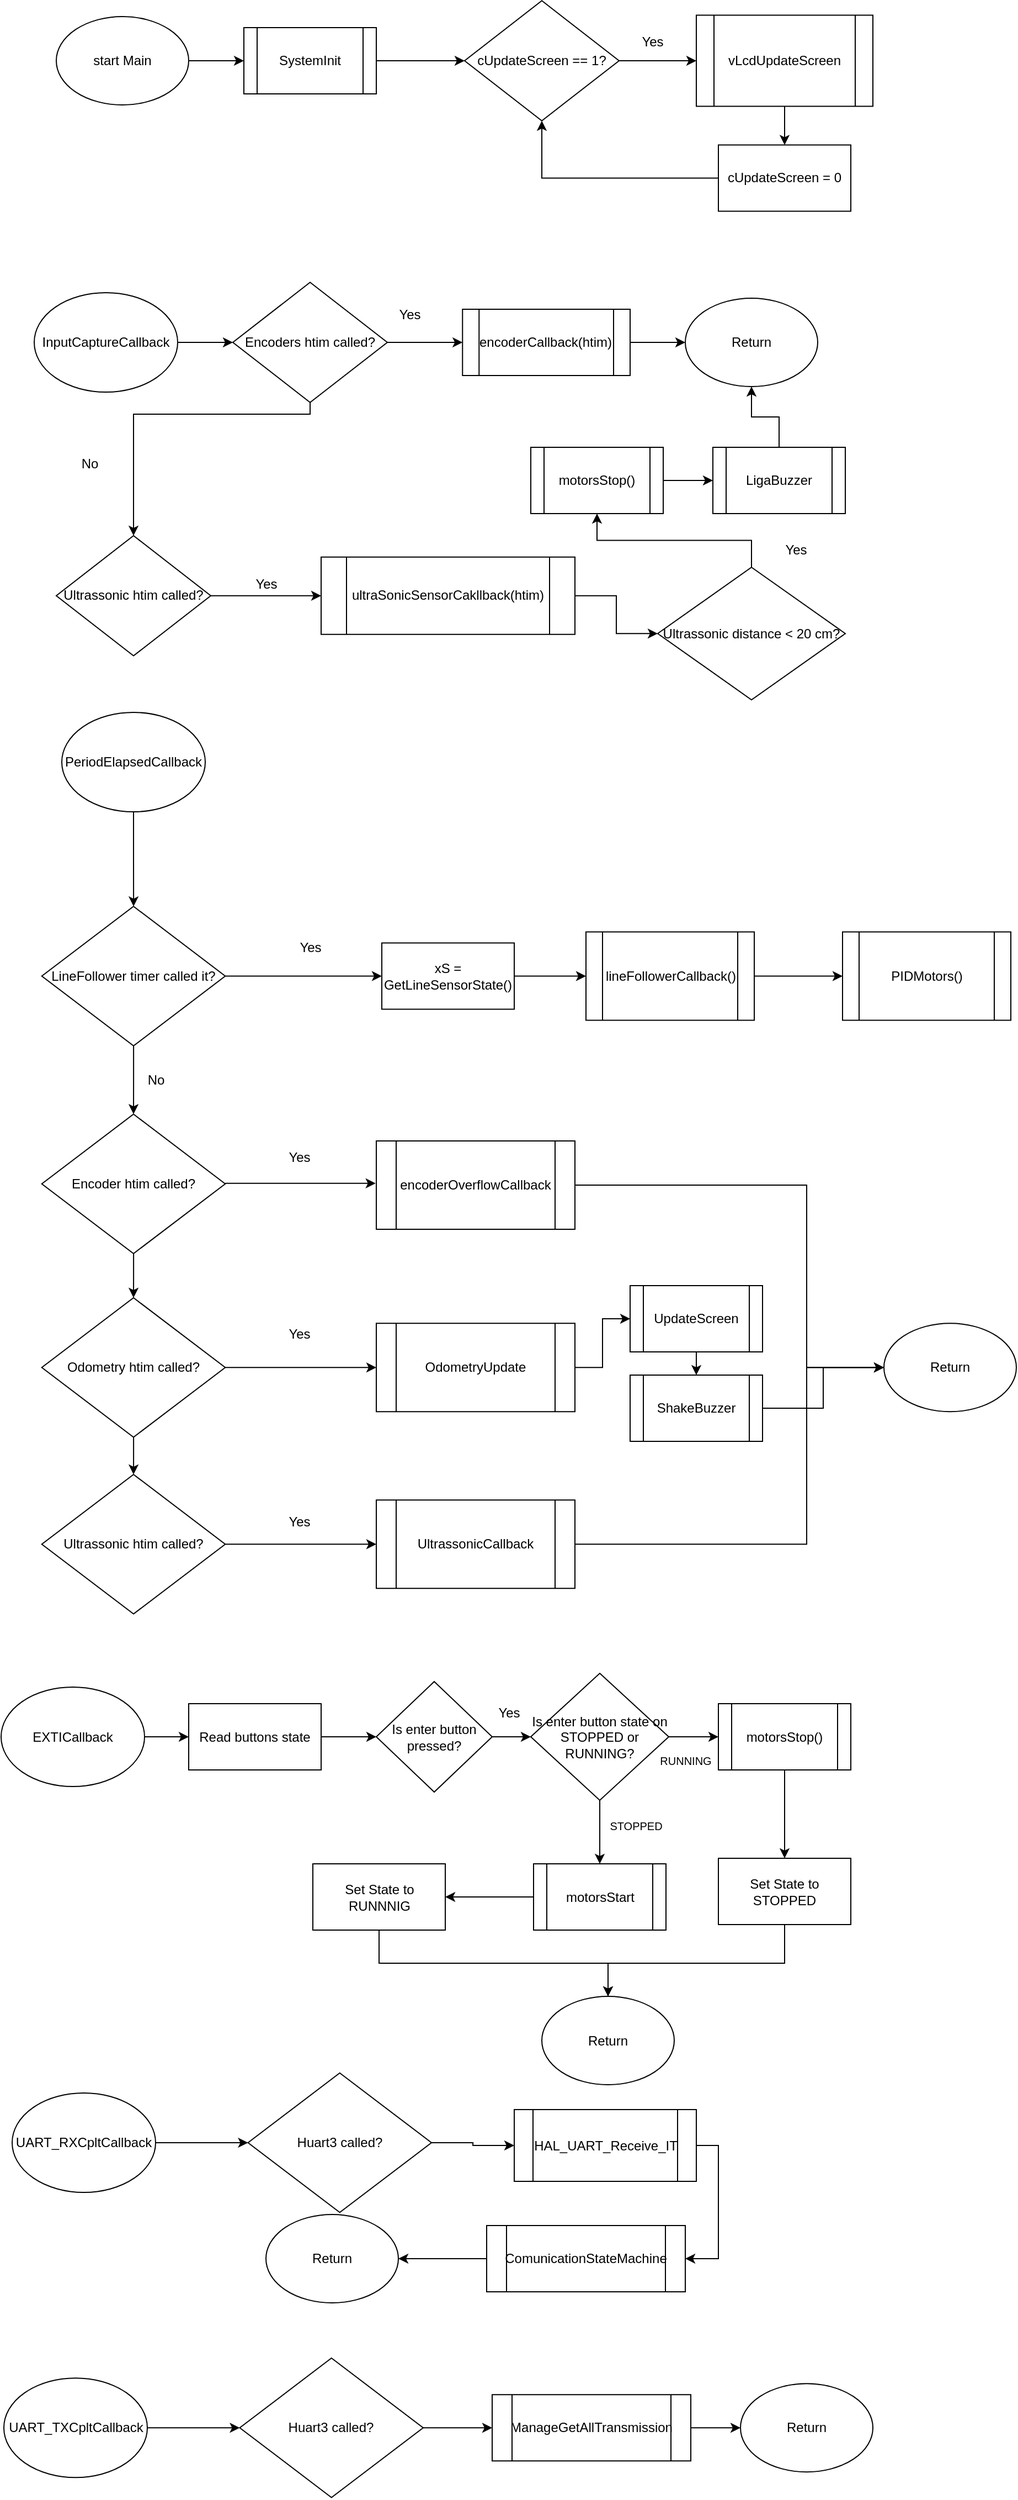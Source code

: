 <mxfile version="22.1.11" type="github">
  <diagram id="C5RBs43oDa-KdzZeNtuy" name="Page-1">
    <mxGraphModel dx="808" dy="483" grid="1" gridSize="10" guides="1" tooltips="1" connect="1" arrows="1" fold="1" page="1" pageScale="1" pageWidth="827" pageHeight="1169" math="0" shadow="0">
      <root>
        <mxCell id="WIyWlLk6GJQsqaUBKTNV-0" />
        <mxCell id="WIyWlLk6GJQsqaUBKTNV-1" parent="WIyWlLk6GJQsqaUBKTNV-0" />
        <mxCell id="HUBhOPynBegyu7G6M4FR-4" style="edgeStyle=orthogonalEdgeStyle;rounded=0;orthogonalLoop=1;jettySize=auto;html=1;entryX=0;entryY=0.5;entryDx=0;entryDy=0;" parent="WIyWlLk6GJQsqaUBKTNV-1" source="HUBhOPynBegyu7G6M4FR-0" target="HUBhOPynBegyu7G6M4FR-3" edge="1">
          <mxGeometry relative="1" as="geometry" />
        </mxCell>
        <mxCell id="HUBhOPynBegyu7G6M4FR-0" value="start Main" style="ellipse;whiteSpace=wrap;html=1;" parent="WIyWlLk6GJQsqaUBKTNV-1" vertex="1">
          <mxGeometry x="60" y="20" width="120" height="80" as="geometry" />
        </mxCell>
        <mxCell id="HUBhOPynBegyu7G6M4FR-8" value="" style="edgeStyle=orthogonalEdgeStyle;rounded=0;orthogonalLoop=1;jettySize=auto;html=1;" parent="WIyWlLk6GJQsqaUBKTNV-1" source="HUBhOPynBegyu7G6M4FR-3" edge="1">
          <mxGeometry relative="1" as="geometry">
            <mxPoint x="430" y="60" as="targetPoint" />
          </mxGeometry>
        </mxCell>
        <mxCell id="HUBhOPynBegyu7G6M4FR-3" value="SystemInit" style="shape=process;whiteSpace=wrap;html=1;backgroundOutline=1;" parent="WIyWlLk6GJQsqaUBKTNV-1" vertex="1">
          <mxGeometry x="230" y="30" width="120" height="60" as="geometry" />
        </mxCell>
        <mxCell id="HUBhOPynBegyu7G6M4FR-12" value="" style="edgeStyle=orthogonalEdgeStyle;rounded=0;orthogonalLoop=1;jettySize=auto;html=1;" parent="WIyWlLk6GJQsqaUBKTNV-1" source="HUBhOPynBegyu7G6M4FR-10" target="HUBhOPynBegyu7G6M4FR-11" edge="1">
          <mxGeometry relative="1" as="geometry" />
        </mxCell>
        <mxCell id="HUBhOPynBegyu7G6M4FR-10" value="PeriodElapsedCallback" style="ellipse;whiteSpace=wrap;html=1;" parent="WIyWlLk6GJQsqaUBKTNV-1" vertex="1">
          <mxGeometry x="65" y="650" width="130" height="90" as="geometry" />
        </mxCell>
        <mxCell id="HUBhOPynBegyu7G6M4FR-17" style="edgeStyle=orthogonalEdgeStyle;rounded=0;orthogonalLoop=1;jettySize=auto;html=1;entryX=0.5;entryY=0;entryDx=0;entryDy=0;" parent="WIyWlLk6GJQsqaUBKTNV-1" source="HUBhOPynBegyu7G6M4FR-11" edge="1">
          <mxGeometry relative="1" as="geometry">
            <mxPoint x="130" y="1013.75" as="targetPoint" />
          </mxGeometry>
        </mxCell>
        <mxCell id="zUJMTqntnYF-f3s04tDo-45" value="" style="edgeStyle=orthogonalEdgeStyle;rounded=0;orthogonalLoop=1;jettySize=auto;html=1;" parent="WIyWlLk6GJQsqaUBKTNV-1" source="HUBhOPynBegyu7G6M4FR-11" target="zUJMTqntnYF-f3s04tDo-44" edge="1">
          <mxGeometry relative="1" as="geometry" />
        </mxCell>
        <mxCell id="HUBhOPynBegyu7G6M4FR-11" value="LineFollower timer called it?" style="rhombus;whiteSpace=wrap;html=1;" parent="WIyWlLk6GJQsqaUBKTNV-1" vertex="1">
          <mxGeometry x="46.88" y="825.63" width="166.25" height="126.25" as="geometry" />
        </mxCell>
        <mxCell id="HUBhOPynBegyu7G6M4FR-50" style="edgeStyle=orthogonalEdgeStyle;rounded=0;orthogonalLoop=1;jettySize=auto;html=1;entryX=0;entryY=0.5;entryDx=0;entryDy=0;" parent="WIyWlLk6GJQsqaUBKTNV-1" edge="1">
          <mxGeometry relative="1" as="geometry">
            <mxPoint x="213.12" y="1076.38" as="sourcePoint" />
            <mxPoint x="349.37" y="1076.38" as="targetPoint" />
          </mxGeometry>
        </mxCell>
        <mxCell id="zUJMTqntnYF-f3s04tDo-9" style="edgeStyle=orthogonalEdgeStyle;rounded=0;orthogonalLoop=1;jettySize=auto;html=1;entryX=0;entryY=0.5;entryDx=0;entryDy=0;" parent="WIyWlLk6GJQsqaUBKTNV-1" source="HUBhOPynBegyu7G6M4FR-18" target="zUJMTqntnYF-f3s04tDo-8" edge="1">
          <mxGeometry relative="1" as="geometry" />
        </mxCell>
        <mxCell id="HUBhOPynBegyu7G6M4FR-18" value="InputCaptureCallback" style="ellipse;whiteSpace=wrap;html=1;" parent="WIyWlLk6GJQsqaUBKTNV-1" vertex="1">
          <mxGeometry x="40" y="270" width="130" height="90" as="geometry" />
        </mxCell>
        <mxCell id="HUBhOPynBegyu7G6M4FR-48" style="edgeStyle=orthogonalEdgeStyle;rounded=0;orthogonalLoop=1;jettySize=auto;html=1;entryX=0;entryY=0.5;entryDx=0;entryDy=0;" parent="WIyWlLk6GJQsqaUBKTNV-1" source="HUBhOPynBegyu7G6M4FR-19" target="HUBhOPynBegyu7G6M4FR-47" edge="1">
          <mxGeometry relative="1" as="geometry" />
        </mxCell>
        <mxCell id="HUBhOPynBegyu7G6M4FR-19" value="encoderCallback(htim)" style="shape=process;whiteSpace=wrap;html=1;backgroundOutline=1;" parent="WIyWlLk6GJQsqaUBKTNV-1" vertex="1">
          <mxGeometry x="428.13" y="285" width="151.87" height="60" as="geometry" />
        </mxCell>
        <mxCell id="HUBhOPynBegyu7G6M4FR-47" value="Return" style="ellipse;whiteSpace=wrap;html=1;" parent="WIyWlLk6GJQsqaUBKTNV-1" vertex="1">
          <mxGeometry x="630" y="275" width="120" height="80" as="geometry" />
        </mxCell>
        <mxCell id="HUBhOPynBegyu7G6M4FR-49" value="Return" style="ellipse;whiteSpace=wrap;html=1;" parent="WIyWlLk6GJQsqaUBKTNV-1" vertex="1">
          <mxGeometry x="810" y="1203.13" width="120" height="80" as="geometry" />
        </mxCell>
        <mxCell id="eWtzok7A-EiQ6pj-NICI-0" value="ultraSonicSensorCakllback(htim)" style="shape=process;whiteSpace=wrap;html=1;backgroundOutline=1;" parent="WIyWlLk6GJQsqaUBKTNV-1" vertex="1">
          <mxGeometry x="300" y="509.37" width="230" height="70" as="geometry" />
        </mxCell>
        <mxCell id="zUJMTqntnYF-f3s04tDo-2" style="edgeStyle=orthogonalEdgeStyle;rounded=0;orthogonalLoop=1;jettySize=auto;html=1;entryX=0;entryY=0.5;entryDx=0;entryDy=0;" parent="WIyWlLk6GJQsqaUBKTNV-1" source="zUJMTqntnYF-f3s04tDo-0" target="zUJMTqntnYF-f3s04tDo-3" edge="1">
          <mxGeometry relative="1" as="geometry">
            <mxPoint x="680" y="60" as="targetPoint" />
          </mxGeometry>
        </mxCell>
        <mxCell id="zUJMTqntnYF-f3s04tDo-0" value="cUpdateScreen == 1?" style="rhombus;whiteSpace=wrap;html=1;" parent="WIyWlLk6GJQsqaUBKTNV-1" vertex="1">
          <mxGeometry x="430" y="5.63" width="140" height="108.75" as="geometry" />
        </mxCell>
        <mxCell id="zUJMTqntnYF-f3s04tDo-5" value="" style="edgeStyle=orthogonalEdgeStyle;rounded=0;orthogonalLoop=1;jettySize=auto;html=1;" parent="WIyWlLk6GJQsqaUBKTNV-1" source="zUJMTqntnYF-f3s04tDo-3" target="zUJMTqntnYF-f3s04tDo-4" edge="1">
          <mxGeometry relative="1" as="geometry" />
        </mxCell>
        <mxCell id="zUJMTqntnYF-f3s04tDo-3" value="vLcdUpdateScreen" style="shape=process;whiteSpace=wrap;html=1;backgroundOutline=1;" parent="WIyWlLk6GJQsqaUBKTNV-1" vertex="1">
          <mxGeometry x="640" y="18.75" width="160" height="82.5" as="geometry" />
        </mxCell>
        <mxCell id="zUJMTqntnYF-f3s04tDo-6" style="edgeStyle=orthogonalEdgeStyle;rounded=0;orthogonalLoop=1;jettySize=auto;html=1;" parent="WIyWlLk6GJQsqaUBKTNV-1" source="zUJMTqntnYF-f3s04tDo-4" target="zUJMTqntnYF-f3s04tDo-0" edge="1">
          <mxGeometry relative="1" as="geometry" />
        </mxCell>
        <mxCell id="zUJMTqntnYF-f3s04tDo-4" value="cUpdateScreen = 0" style="whiteSpace=wrap;html=1;" parent="WIyWlLk6GJQsqaUBKTNV-1" vertex="1">
          <mxGeometry x="660" y="136.25" width="120" height="60" as="geometry" />
        </mxCell>
        <mxCell id="zUJMTqntnYF-f3s04tDo-7" value="Yes" style="text;html=1;align=center;verticalAlign=middle;resizable=0;points=[];autosize=1;strokeColor=none;fillColor=none;" parent="WIyWlLk6GJQsqaUBKTNV-1" vertex="1">
          <mxGeometry x="580" y="28" width="40" height="30" as="geometry" />
        </mxCell>
        <mxCell id="zUJMTqntnYF-f3s04tDo-10" style="edgeStyle=orthogonalEdgeStyle;rounded=0;orthogonalLoop=1;jettySize=auto;html=1;entryX=0;entryY=0.5;entryDx=0;entryDy=0;" parent="WIyWlLk6GJQsqaUBKTNV-1" source="zUJMTqntnYF-f3s04tDo-8" target="HUBhOPynBegyu7G6M4FR-19" edge="1">
          <mxGeometry relative="1" as="geometry" />
        </mxCell>
        <mxCell id="zUJMTqntnYF-f3s04tDo-13" value="" style="edgeStyle=orthogonalEdgeStyle;rounded=0;orthogonalLoop=1;jettySize=auto;html=1;" parent="WIyWlLk6GJQsqaUBKTNV-1" source="zUJMTqntnYF-f3s04tDo-8" target="zUJMTqntnYF-f3s04tDo-12" edge="1">
          <mxGeometry relative="1" as="geometry">
            <Array as="points">
              <mxPoint x="290" y="380" />
              <mxPoint x="130" y="380" />
            </Array>
          </mxGeometry>
        </mxCell>
        <mxCell id="zUJMTqntnYF-f3s04tDo-8" value="Encoders htim called?" style="rhombus;whiteSpace=wrap;html=1;" parent="WIyWlLk6GJQsqaUBKTNV-1" vertex="1">
          <mxGeometry x="220" y="260.62" width="140" height="108.75" as="geometry" />
        </mxCell>
        <mxCell id="zUJMTqntnYF-f3s04tDo-11" value="Yes" style="text;html=1;align=center;verticalAlign=middle;resizable=0;points=[];autosize=1;strokeColor=none;fillColor=none;" parent="WIyWlLk6GJQsqaUBKTNV-1" vertex="1">
          <mxGeometry x="360" y="275" width="40" height="30" as="geometry" />
        </mxCell>
        <mxCell id="zUJMTqntnYF-f3s04tDo-15" style="edgeStyle=orthogonalEdgeStyle;rounded=0;orthogonalLoop=1;jettySize=auto;html=1;entryX=0;entryY=0.5;entryDx=0;entryDy=0;" parent="WIyWlLk6GJQsqaUBKTNV-1" source="zUJMTqntnYF-f3s04tDo-12" target="eWtzok7A-EiQ6pj-NICI-0" edge="1">
          <mxGeometry relative="1" as="geometry" />
        </mxCell>
        <mxCell id="zUJMTqntnYF-f3s04tDo-12" value="Ultrassonic htim called?" style="rhombus;whiteSpace=wrap;html=1;" parent="WIyWlLk6GJQsqaUBKTNV-1" vertex="1">
          <mxGeometry x="60" y="490" width="140" height="108.75" as="geometry" />
        </mxCell>
        <mxCell id="zUJMTqntnYF-f3s04tDo-14" value="No" style="text;html=1;align=center;verticalAlign=middle;resizable=0;points=[];autosize=1;strokeColor=none;fillColor=none;" parent="WIyWlLk6GJQsqaUBKTNV-1" vertex="1">
          <mxGeometry x="70" y="410" width="40" height="30" as="geometry" />
        </mxCell>
        <mxCell id="zUJMTqntnYF-f3s04tDo-16" value="Yes" style="text;html=1;align=center;verticalAlign=middle;resizable=0;points=[];autosize=1;strokeColor=none;fillColor=none;" parent="WIyWlLk6GJQsqaUBKTNV-1" vertex="1">
          <mxGeometry x="230" y="518.63" width="40" height="30" as="geometry" />
        </mxCell>
        <mxCell id="zUJMTqntnYF-f3s04tDo-20" style="edgeStyle=orthogonalEdgeStyle;rounded=0;orthogonalLoop=1;jettySize=auto;html=1;entryX=0.5;entryY=1;entryDx=0;entryDy=0;" parent="WIyWlLk6GJQsqaUBKTNV-1" source="zUJMTqntnYF-f3s04tDo-17" target="zUJMTqntnYF-f3s04tDo-19" edge="1">
          <mxGeometry relative="1" as="geometry" />
        </mxCell>
        <mxCell id="zUJMTqntnYF-f3s04tDo-17" value="Ultrassonic distance &amp;lt; 20 cm?" style="rhombus;whiteSpace=wrap;html=1;" parent="WIyWlLk6GJQsqaUBKTNV-1" vertex="1">
          <mxGeometry x="605" y="518.63" width="170" height="120" as="geometry" />
        </mxCell>
        <mxCell id="zUJMTqntnYF-f3s04tDo-18" style="edgeStyle=orthogonalEdgeStyle;rounded=0;orthogonalLoop=1;jettySize=auto;html=1;entryX=0;entryY=0.5;entryDx=0;entryDy=0;" parent="WIyWlLk6GJQsqaUBKTNV-1" source="eWtzok7A-EiQ6pj-NICI-0" target="zUJMTqntnYF-f3s04tDo-17" edge="1">
          <mxGeometry relative="1" as="geometry" />
        </mxCell>
        <mxCell id="72-vKQtOgkpDEfuuxZNZ-8" style="edgeStyle=orthogonalEdgeStyle;rounded=0;orthogonalLoop=1;jettySize=auto;html=1;entryX=0;entryY=0.5;entryDx=0;entryDy=0;" edge="1" parent="WIyWlLk6GJQsqaUBKTNV-1" source="zUJMTqntnYF-f3s04tDo-19" target="72-vKQtOgkpDEfuuxZNZ-7">
          <mxGeometry relative="1" as="geometry" />
        </mxCell>
        <mxCell id="zUJMTqntnYF-f3s04tDo-19" value="motorsStop()" style="shape=process;whiteSpace=wrap;html=1;backgroundOutline=1;" parent="WIyWlLk6GJQsqaUBKTNV-1" vertex="1">
          <mxGeometry x="490" y="410" width="120" height="60" as="geometry" />
        </mxCell>
        <mxCell id="zUJMTqntnYF-f3s04tDo-22" value="Yes" style="text;html=1;align=center;verticalAlign=middle;resizable=0;points=[];autosize=1;strokeColor=none;fillColor=none;" parent="WIyWlLk6GJQsqaUBKTNV-1" vertex="1">
          <mxGeometry x="710" y="488" width="40" height="30" as="geometry" />
        </mxCell>
        <mxCell id="zUJMTqntnYF-f3s04tDo-23" value="" style="edgeStyle=orthogonalEdgeStyle;rounded=0;orthogonalLoop=1;jettySize=auto;html=1;" parent="WIyWlLk6GJQsqaUBKTNV-1" source="zUJMTqntnYF-f3s04tDo-24" target="zUJMTqntnYF-f3s04tDo-28" edge="1">
          <mxGeometry relative="1" as="geometry" />
        </mxCell>
        <mxCell id="zUJMTqntnYF-f3s04tDo-24" value="EXTICallback" style="ellipse;whiteSpace=wrap;html=1;" parent="WIyWlLk6GJQsqaUBKTNV-1" vertex="1">
          <mxGeometry x="10" y="1532.5" width="130" height="90" as="geometry" />
        </mxCell>
        <mxCell id="zUJMTqntnYF-f3s04tDo-25" value="" style="edgeStyle=orthogonalEdgeStyle;rounded=0;orthogonalLoop=1;jettySize=auto;html=1;" parent="WIyWlLk6GJQsqaUBKTNV-1" source="zUJMTqntnYF-f3s04tDo-26" target="zUJMTqntnYF-f3s04tDo-31" edge="1">
          <mxGeometry relative="1" as="geometry" />
        </mxCell>
        <mxCell id="zUJMTqntnYF-f3s04tDo-26" value="Is enter button pressed?" style="rhombus;whiteSpace=wrap;html=1;" parent="WIyWlLk6GJQsqaUBKTNV-1" vertex="1">
          <mxGeometry x="350" y="1527.5" width="105" height="100" as="geometry" />
        </mxCell>
        <mxCell id="zUJMTqntnYF-f3s04tDo-27" style="edgeStyle=orthogonalEdgeStyle;rounded=0;orthogonalLoop=1;jettySize=auto;html=1;entryX=0;entryY=0.5;entryDx=0;entryDy=0;" parent="WIyWlLk6GJQsqaUBKTNV-1" source="zUJMTqntnYF-f3s04tDo-28" target="zUJMTqntnYF-f3s04tDo-26" edge="1">
          <mxGeometry relative="1" as="geometry" />
        </mxCell>
        <mxCell id="zUJMTqntnYF-f3s04tDo-28" value="Read buttons state" style="whiteSpace=wrap;html=1;" parent="WIyWlLk6GJQsqaUBKTNV-1" vertex="1">
          <mxGeometry x="180" y="1547.5" width="120" height="60" as="geometry" />
        </mxCell>
        <mxCell id="zUJMTqntnYF-f3s04tDo-29" style="edgeStyle=orthogonalEdgeStyle;rounded=0;orthogonalLoop=1;jettySize=auto;html=1;entryX=0;entryY=0.5;entryDx=0;entryDy=0;" parent="WIyWlLk6GJQsqaUBKTNV-1" source="zUJMTqntnYF-f3s04tDo-31" target="zUJMTqntnYF-f3s04tDo-33" edge="1">
          <mxGeometry relative="1" as="geometry" />
        </mxCell>
        <mxCell id="zUJMTqntnYF-f3s04tDo-30" style="edgeStyle=orthogonalEdgeStyle;rounded=0;orthogonalLoop=1;jettySize=auto;html=1;entryX=0.5;entryY=0;entryDx=0;entryDy=0;" parent="WIyWlLk6GJQsqaUBKTNV-1" source="zUJMTqntnYF-f3s04tDo-31" target="zUJMTqntnYF-f3s04tDo-35" edge="1">
          <mxGeometry relative="1" as="geometry" />
        </mxCell>
        <mxCell id="zUJMTqntnYF-f3s04tDo-31" value="Is enter button state on STOPPED or RUNNING?" style="rhombus;whiteSpace=wrap;html=1;" parent="WIyWlLk6GJQsqaUBKTNV-1" vertex="1">
          <mxGeometry x="490" y="1520" width="125" height="115" as="geometry" />
        </mxCell>
        <mxCell id="zUJMTqntnYF-f3s04tDo-32" value="" style="edgeStyle=orthogonalEdgeStyle;rounded=0;orthogonalLoop=1;jettySize=auto;html=1;" parent="WIyWlLk6GJQsqaUBKTNV-1" source="zUJMTqntnYF-f3s04tDo-33" target="zUJMTqntnYF-f3s04tDo-40" edge="1">
          <mxGeometry relative="1" as="geometry" />
        </mxCell>
        <mxCell id="zUJMTqntnYF-f3s04tDo-33" value="motorsStop()" style="shape=process;whiteSpace=wrap;html=1;backgroundOutline=1;" parent="WIyWlLk6GJQsqaUBKTNV-1" vertex="1">
          <mxGeometry x="660" y="1547.5" width="120" height="60" as="geometry" />
        </mxCell>
        <mxCell id="zUJMTqntnYF-f3s04tDo-34" value="" style="edgeStyle=orthogonalEdgeStyle;rounded=0;orthogonalLoop=1;jettySize=auto;html=1;" parent="WIyWlLk6GJQsqaUBKTNV-1" source="zUJMTqntnYF-f3s04tDo-35" target="zUJMTqntnYF-f3s04tDo-42" edge="1">
          <mxGeometry relative="1" as="geometry" />
        </mxCell>
        <mxCell id="zUJMTqntnYF-f3s04tDo-35" value="motorsStart" style="shape=process;whiteSpace=wrap;html=1;backgroundOutline=1;" parent="WIyWlLk6GJQsqaUBKTNV-1" vertex="1">
          <mxGeometry x="492.5" y="1692.5" width="120" height="60" as="geometry" />
        </mxCell>
        <mxCell id="zUJMTqntnYF-f3s04tDo-36" value="Yes" style="text;html=1;align=center;verticalAlign=middle;resizable=0;points=[];autosize=1;strokeColor=none;fillColor=none;" parent="WIyWlLk6GJQsqaUBKTNV-1" vertex="1">
          <mxGeometry x="450" y="1540.5" width="40" height="30" as="geometry" />
        </mxCell>
        <mxCell id="zUJMTqntnYF-f3s04tDo-37" value="&lt;font style=&quot;font-size: 10px;&quot;&gt;RUNNING&lt;/font&gt;" style="text;html=1;align=center;verticalAlign=middle;resizable=0;points=[];autosize=1;strokeColor=none;fillColor=none;" parent="WIyWlLk6GJQsqaUBKTNV-1" vertex="1">
          <mxGeometry x="595" y="1583.5" width="70" height="30" as="geometry" />
        </mxCell>
        <mxCell id="zUJMTqntnYF-f3s04tDo-38" value="&lt;font style=&quot;font-size: 10px;&quot;&gt;STOPPED&lt;/font&gt;" style="text;html=1;align=center;verticalAlign=middle;resizable=0;points=[];autosize=1;strokeColor=none;fillColor=none;" parent="WIyWlLk6GJQsqaUBKTNV-1" vertex="1">
          <mxGeometry x="550" y="1642.5" width="70" height="30" as="geometry" />
        </mxCell>
        <mxCell id="zUJMTqntnYF-f3s04tDo-39" style="edgeStyle=orthogonalEdgeStyle;rounded=0;orthogonalLoop=1;jettySize=auto;html=1;entryX=0.5;entryY=0;entryDx=0;entryDy=0;" parent="WIyWlLk6GJQsqaUBKTNV-1" source="zUJMTqntnYF-f3s04tDo-40" target="zUJMTqntnYF-f3s04tDo-43" edge="1">
          <mxGeometry relative="1" as="geometry">
            <Array as="points">
              <mxPoint x="720" y="1782.5" />
              <mxPoint x="560" y="1782.5" />
            </Array>
          </mxGeometry>
        </mxCell>
        <mxCell id="zUJMTqntnYF-f3s04tDo-40" value="Set State to STOPPED" style="whiteSpace=wrap;html=1;" parent="WIyWlLk6GJQsqaUBKTNV-1" vertex="1">
          <mxGeometry x="660" y="1687.5" width="120" height="60" as="geometry" />
        </mxCell>
        <mxCell id="zUJMTqntnYF-f3s04tDo-41" style="edgeStyle=orthogonalEdgeStyle;rounded=0;orthogonalLoop=1;jettySize=auto;html=1;" parent="WIyWlLk6GJQsqaUBKTNV-1" source="zUJMTqntnYF-f3s04tDo-42" target="zUJMTqntnYF-f3s04tDo-43" edge="1">
          <mxGeometry relative="1" as="geometry">
            <Array as="points">
              <mxPoint x="353" y="1782.5" />
              <mxPoint x="560" y="1782.5" />
            </Array>
          </mxGeometry>
        </mxCell>
        <mxCell id="zUJMTqntnYF-f3s04tDo-42" value="Set State to RUNNNIG" style="whiteSpace=wrap;html=1;" parent="WIyWlLk6GJQsqaUBKTNV-1" vertex="1">
          <mxGeometry x="292.5" y="1692.5" width="120" height="60" as="geometry" />
        </mxCell>
        <mxCell id="zUJMTqntnYF-f3s04tDo-43" value="Return" style="ellipse;whiteSpace=wrap;html=1;" parent="WIyWlLk6GJQsqaUBKTNV-1" vertex="1">
          <mxGeometry x="500" y="1812.5" width="120" height="80" as="geometry" />
        </mxCell>
        <mxCell id="zUJMTqntnYF-f3s04tDo-49" style="edgeStyle=orthogonalEdgeStyle;rounded=0;orthogonalLoop=1;jettySize=auto;html=1;entryX=0;entryY=0.5;entryDx=0;entryDy=0;" parent="WIyWlLk6GJQsqaUBKTNV-1" source="zUJMTqntnYF-f3s04tDo-44" target="zUJMTqntnYF-f3s04tDo-48" edge="1">
          <mxGeometry relative="1" as="geometry" />
        </mxCell>
        <mxCell id="zUJMTqntnYF-f3s04tDo-44" value="xS = GetLineSensorState()" style="whiteSpace=wrap;html=1;" parent="WIyWlLk6GJQsqaUBKTNV-1" vertex="1">
          <mxGeometry x="355" y="858.75" width="120" height="60" as="geometry" />
        </mxCell>
        <mxCell id="zUJMTqntnYF-f3s04tDo-51" value="" style="edgeStyle=orthogonalEdgeStyle;rounded=0;orthogonalLoop=1;jettySize=auto;html=1;" parent="WIyWlLk6GJQsqaUBKTNV-1" source="zUJMTqntnYF-f3s04tDo-48" target="zUJMTqntnYF-f3s04tDo-50" edge="1">
          <mxGeometry relative="1" as="geometry" />
        </mxCell>
        <mxCell id="zUJMTqntnYF-f3s04tDo-48" value="lineFollowerCallback()" style="shape=process;whiteSpace=wrap;html=1;backgroundOutline=1;" parent="WIyWlLk6GJQsqaUBKTNV-1" vertex="1">
          <mxGeometry x="540" y="848.75" width="152.5" height="80" as="geometry" />
        </mxCell>
        <mxCell id="zUJMTqntnYF-f3s04tDo-50" value="PIDMotors()" style="shape=process;whiteSpace=wrap;html=1;backgroundOutline=1;" parent="WIyWlLk6GJQsqaUBKTNV-1" vertex="1">
          <mxGeometry x="772.5" y="848.75" width="152.5" height="80" as="geometry" />
        </mxCell>
        <mxCell id="zUJMTqntnYF-f3s04tDo-53" value="Yes" style="text;html=1;align=center;verticalAlign=middle;resizable=0;points=[];autosize=1;strokeColor=none;fillColor=none;" parent="WIyWlLk6GJQsqaUBKTNV-1" vertex="1">
          <mxGeometry x="270" y="848" width="40" height="30" as="geometry" />
        </mxCell>
        <mxCell id="zUJMTqntnYF-f3s04tDo-54" value="No" style="text;html=1;align=center;verticalAlign=middle;resizable=0;points=[];autosize=1;strokeColor=none;fillColor=none;" parent="WIyWlLk6GJQsqaUBKTNV-1" vertex="1">
          <mxGeometry x="130" y="968" width="40" height="30" as="geometry" />
        </mxCell>
        <mxCell id="zUJMTqntnYF-f3s04tDo-62" style="edgeStyle=orthogonalEdgeStyle;rounded=0;orthogonalLoop=1;jettySize=auto;html=1;entryX=0.5;entryY=0;entryDx=0;entryDy=0;" parent="WIyWlLk6GJQsqaUBKTNV-1" source="zUJMTqntnYF-f3s04tDo-55" target="zUJMTqntnYF-f3s04tDo-58" edge="1">
          <mxGeometry relative="1" as="geometry" />
        </mxCell>
        <mxCell id="zUJMTqntnYF-f3s04tDo-55" value="Encoder htim called?" style="rhombus;whiteSpace=wrap;html=1;" parent="WIyWlLk6GJQsqaUBKTNV-1" vertex="1">
          <mxGeometry x="46.87" y="1013.75" width="166.25" height="126.25" as="geometry" />
        </mxCell>
        <mxCell id="zUJMTqntnYF-f3s04tDo-56" value="Yes" style="text;html=1;align=center;verticalAlign=middle;resizable=0;points=[];autosize=1;strokeColor=none;fillColor=none;" parent="WIyWlLk6GJQsqaUBKTNV-1" vertex="1">
          <mxGeometry x="260" y="1038" width="40" height="30" as="geometry" />
        </mxCell>
        <mxCell id="zUJMTqntnYF-f3s04tDo-68" style="edgeStyle=orthogonalEdgeStyle;rounded=0;orthogonalLoop=1;jettySize=auto;html=1;entryX=0;entryY=0.5;entryDx=0;entryDy=0;" parent="WIyWlLk6GJQsqaUBKTNV-1" source="zUJMTqntnYF-f3s04tDo-57" target="HUBhOPynBegyu7G6M4FR-49" edge="1">
          <mxGeometry relative="1" as="geometry">
            <Array as="points">
              <mxPoint x="740" y="1078" />
              <mxPoint x="740" y="1243" />
            </Array>
          </mxGeometry>
        </mxCell>
        <mxCell id="zUJMTqntnYF-f3s04tDo-57" value="encoderOverflowCallback" style="shape=process;whiteSpace=wrap;html=1;backgroundOutline=1;" parent="WIyWlLk6GJQsqaUBKTNV-1" vertex="1">
          <mxGeometry x="350" y="1038" width="180" height="80" as="geometry" />
        </mxCell>
        <mxCell id="zUJMTqntnYF-f3s04tDo-60" style="edgeStyle=orthogonalEdgeStyle;rounded=0;orthogonalLoop=1;jettySize=auto;html=1;entryX=0;entryY=0.5;entryDx=0;entryDy=0;" parent="WIyWlLk6GJQsqaUBKTNV-1" source="zUJMTqntnYF-f3s04tDo-58" target="zUJMTqntnYF-f3s04tDo-59" edge="1">
          <mxGeometry relative="1" as="geometry" />
        </mxCell>
        <mxCell id="zUJMTqntnYF-f3s04tDo-67" style="edgeStyle=orthogonalEdgeStyle;rounded=0;orthogonalLoop=1;jettySize=auto;html=1;entryX=0.5;entryY=0;entryDx=0;entryDy=0;" parent="WIyWlLk6GJQsqaUBKTNV-1" source="zUJMTqntnYF-f3s04tDo-58" target="zUJMTqntnYF-f3s04tDo-63" edge="1">
          <mxGeometry relative="1" as="geometry" />
        </mxCell>
        <mxCell id="zUJMTqntnYF-f3s04tDo-58" value="Odometry htim called?" style="rhombus;whiteSpace=wrap;html=1;" parent="WIyWlLk6GJQsqaUBKTNV-1" vertex="1">
          <mxGeometry x="46.87" y="1180" width="166.25" height="126.25" as="geometry" />
        </mxCell>
        <mxCell id="72-vKQtOgkpDEfuuxZNZ-1" style="edgeStyle=orthogonalEdgeStyle;rounded=0;orthogonalLoop=1;jettySize=auto;html=1;entryX=0;entryY=0.5;entryDx=0;entryDy=0;" edge="1" parent="WIyWlLk6GJQsqaUBKTNV-1" source="zUJMTqntnYF-f3s04tDo-59" target="72-vKQtOgkpDEfuuxZNZ-0">
          <mxGeometry relative="1" as="geometry" />
        </mxCell>
        <mxCell id="zUJMTqntnYF-f3s04tDo-59" value="OdometryUpdate" style="shape=process;whiteSpace=wrap;html=1;backgroundOutline=1;" parent="WIyWlLk6GJQsqaUBKTNV-1" vertex="1">
          <mxGeometry x="350" y="1203.13" width="180" height="80" as="geometry" />
        </mxCell>
        <mxCell id="zUJMTqntnYF-f3s04tDo-61" value="Yes" style="text;html=1;align=center;verticalAlign=middle;resizable=0;points=[];autosize=1;strokeColor=none;fillColor=none;" parent="WIyWlLk6GJQsqaUBKTNV-1" vertex="1">
          <mxGeometry x="260" y="1198" width="40" height="30" as="geometry" />
        </mxCell>
        <mxCell id="zUJMTqntnYF-f3s04tDo-65" style="edgeStyle=orthogonalEdgeStyle;rounded=0;orthogonalLoop=1;jettySize=auto;html=1;entryX=0;entryY=0.5;entryDx=0;entryDy=0;" parent="WIyWlLk6GJQsqaUBKTNV-1" source="zUJMTqntnYF-f3s04tDo-63" target="zUJMTqntnYF-f3s04tDo-64" edge="1">
          <mxGeometry relative="1" as="geometry" />
        </mxCell>
        <mxCell id="zUJMTqntnYF-f3s04tDo-63" value="Ultrassonic htim called?" style="rhombus;whiteSpace=wrap;html=1;" parent="WIyWlLk6GJQsqaUBKTNV-1" vertex="1">
          <mxGeometry x="46.88" y="1340" width="166.25" height="126.25" as="geometry" />
        </mxCell>
        <mxCell id="zUJMTqntnYF-f3s04tDo-72" style="edgeStyle=orthogonalEdgeStyle;rounded=0;orthogonalLoop=1;jettySize=auto;html=1;entryX=0;entryY=0.5;entryDx=0;entryDy=0;" parent="WIyWlLk6GJQsqaUBKTNV-1" source="zUJMTqntnYF-f3s04tDo-64" target="HUBhOPynBegyu7G6M4FR-49" edge="1">
          <mxGeometry relative="1" as="geometry">
            <Array as="points">
              <mxPoint x="740" y="1403" />
              <mxPoint x="740" y="1243" />
            </Array>
          </mxGeometry>
        </mxCell>
        <mxCell id="zUJMTqntnYF-f3s04tDo-64" value="UltrassonicCallback" style="shape=process;whiteSpace=wrap;html=1;backgroundOutline=1;" parent="WIyWlLk6GJQsqaUBKTNV-1" vertex="1">
          <mxGeometry x="350" y="1363.12" width="180" height="80" as="geometry" />
        </mxCell>
        <mxCell id="zUJMTqntnYF-f3s04tDo-66" value="Yes" style="text;html=1;align=center;verticalAlign=middle;resizable=0;points=[];autosize=1;strokeColor=none;fillColor=none;" parent="WIyWlLk6GJQsqaUBKTNV-1" vertex="1">
          <mxGeometry x="260" y="1368" width="40" height="30" as="geometry" />
        </mxCell>
        <mxCell id="zUJMTqntnYF-f3s04tDo-75" style="edgeStyle=orthogonalEdgeStyle;rounded=0;orthogonalLoop=1;jettySize=auto;html=1;entryX=0;entryY=0.5;entryDx=0;entryDy=0;" parent="WIyWlLk6GJQsqaUBKTNV-1" source="zUJMTqntnYF-f3s04tDo-73" target="zUJMTqntnYF-f3s04tDo-74" edge="1">
          <mxGeometry relative="1" as="geometry" />
        </mxCell>
        <mxCell id="zUJMTqntnYF-f3s04tDo-73" value="UART_RXCpltCallback" style="ellipse;whiteSpace=wrap;html=1;" parent="WIyWlLk6GJQsqaUBKTNV-1" vertex="1">
          <mxGeometry x="20" y="1900" width="130" height="90" as="geometry" />
        </mxCell>
        <mxCell id="zUJMTqntnYF-f3s04tDo-78" style="edgeStyle=orthogonalEdgeStyle;rounded=0;orthogonalLoop=1;jettySize=auto;html=1;entryX=0;entryY=0.5;entryDx=0;entryDy=0;" parent="WIyWlLk6GJQsqaUBKTNV-1" source="zUJMTqntnYF-f3s04tDo-74" target="zUJMTqntnYF-f3s04tDo-76" edge="1">
          <mxGeometry relative="1" as="geometry" />
        </mxCell>
        <mxCell id="zUJMTqntnYF-f3s04tDo-74" value="Huart3 called?" style="rhombus;whiteSpace=wrap;html=1;" parent="WIyWlLk6GJQsqaUBKTNV-1" vertex="1">
          <mxGeometry x="233.75" y="1881.88" width="166.25" height="126.25" as="geometry" />
        </mxCell>
        <mxCell id="zUJMTqntnYF-f3s04tDo-79" style="edgeStyle=orthogonalEdgeStyle;rounded=0;orthogonalLoop=1;jettySize=auto;html=1;exitX=1;exitY=0.5;exitDx=0;exitDy=0;entryX=1;entryY=0.5;entryDx=0;entryDy=0;" parent="WIyWlLk6GJQsqaUBKTNV-1" source="zUJMTqntnYF-f3s04tDo-76" target="zUJMTqntnYF-f3s04tDo-77" edge="1">
          <mxGeometry relative="1" as="geometry" />
        </mxCell>
        <mxCell id="zUJMTqntnYF-f3s04tDo-76" value="HAL_UART_Receive_IT" style="shape=process;whiteSpace=wrap;html=1;backgroundOutline=1;" parent="WIyWlLk6GJQsqaUBKTNV-1" vertex="1">
          <mxGeometry x="475" y="1915.01" width="165" height="64.99" as="geometry" />
        </mxCell>
        <mxCell id="zUJMTqntnYF-f3s04tDo-81" style="edgeStyle=orthogonalEdgeStyle;rounded=0;orthogonalLoop=1;jettySize=auto;html=1;entryX=1;entryY=0.5;entryDx=0;entryDy=0;" parent="WIyWlLk6GJQsqaUBKTNV-1" source="zUJMTqntnYF-f3s04tDo-77" target="zUJMTqntnYF-f3s04tDo-80" edge="1">
          <mxGeometry relative="1" as="geometry" />
        </mxCell>
        <mxCell id="zUJMTqntnYF-f3s04tDo-77" value="ComunicationStateMachine" style="shape=process;whiteSpace=wrap;html=1;backgroundOutline=1;" parent="WIyWlLk6GJQsqaUBKTNV-1" vertex="1">
          <mxGeometry x="450" y="2020" width="180" height="60" as="geometry" />
        </mxCell>
        <mxCell id="zUJMTqntnYF-f3s04tDo-80" value="Return" style="ellipse;whiteSpace=wrap;html=1;" parent="WIyWlLk6GJQsqaUBKTNV-1" vertex="1">
          <mxGeometry x="250" y="2010" width="120" height="80" as="geometry" />
        </mxCell>
        <mxCell id="72-vKQtOgkpDEfuuxZNZ-6" style="edgeStyle=orthogonalEdgeStyle;rounded=0;orthogonalLoop=1;jettySize=auto;html=1;" edge="1" parent="WIyWlLk6GJQsqaUBKTNV-1" source="72-vKQtOgkpDEfuuxZNZ-0" target="72-vKQtOgkpDEfuuxZNZ-3">
          <mxGeometry relative="1" as="geometry" />
        </mxCell>
        <mxCell id="72-vKQtOgkpDEfuuxZNZ-0" value="UpdateScreen" style="shape=process;whiteSpace=wrap;html=1;backgroundOutline=1;" vertex="1" parent="WIyWlLk6GJQsqaUBKTNV-1">
          <mxGeometry x="580" y="1169.0" width="120" height="60" as="geometry" />
        </mxCell>
        <mxCell id="72-vKQtOgkpDEfuuxZNZ-5" style="edgeStyle=orthogonalEdgeStyle;rounded=0;orthogonalLoop=1;jettySize=auto;html=1;entryX=0;entryY=0.5;entryDx=0;entryDy=0;" edge="1" parent="WIyWlLk6GJQsqaUBKTNV-1" source="72-vKQtOgkpDEfuuxZNZ-3" target="HUBhOPynBegyu7G6M4FR-49">
          <mxGeometry relative="1" as="geometry" />
        </mxCell>
        <mxCell id="72-vKQtOgkpDEfuuxZNZ-3" value="ShakeBuzzer" style="shape=process;whiteSpace=wrap;html=1;backgroundOutline=1;" vertex="1" parent="WIyWlLk6GJQsqaUBKTNV-1">
          <mxGeometry x="580" y="1250.0" width="120" height="60" as="geometry" />
        </mxCell>
        <mxCell id="72-vKQtOgkpDEfuuxZNZ-9" style="edgeStyle=orthogonalEdgeStyle;rounded=0;orthogonalLoop=1;jettySize=auto;html=1;entryX=0.5;entryY=1;entryDx=0;entryDy=0;" edge="1" parent="WIyWlLk6GJQsqaUBKTNV-1" source="72-vKQtOgkpDEfuuxZNZ-7" target="HUBhOPynBegyu7G6M4FR-47">
          <mxGeometry relative="1" as="geometry" />
        </mxCell>
        <mxCell id="72-vKQtOgkpDEfuuxZNZ-7" value="LigaBuzzer" style="shape=process;whiteSpace=wrap;html=1;backgroundOutline=1;" vertex="1" parent="WIyWlLk6GJQsqaUBKTNV-1">
          <mxGeometry x="655" y="410" width="120" height="60" as="geometry" />
        </mxCell>
        <mxCell id="72-vKQtOgkpDEfuuxZNZ-10" style="edgeStyle=orthogonalEdgeStyle;rounded=0;orthogonalLoop=1;jettySize=auto;html=1;entryX=0;entryY=0.5;entryDx=0;entryDy=0;" edge="1" parent="WIyWlLk6GJQsqaUBKTNV-1" source="72-vKQtOgkpDEfuuxZNZ-11" target="72-vKQtOgkpDEfuuxZNZ-13">
          <mxGeometry relative="1" as="geometry" />
        </mxCell>
        <mxCell id="72-vKQtOgkpDEfuuxZNZ-11" value="UART_TXCpltCallback" style="ellipse;whiteSpace=wrap;html=1;" vertex="1" parent="WIyWlLk6GJQsqaUBKTNV-1">
          <mxGeometry x="12.5" y="2158.12" width="130" height="90" as="geometry" />
        </mxCell>
        <mxCell id="72-vKQtOgkpDEfuuxZNZ-12" style="edgeStyle=orthogonalEdgeStyle;rounded=0;orthogonalLoop=1;jettySize=auto;html=1;entryX=0;entryY=0.5;entryDx=0;entryDy=0;" edge="1" parent="WIyWlLk6GJQsqaUBKTNV-1" source="72-vKQtOgkpDEfuuxZNZ-13" target="72-vKQtOgkpDEfuuxZNZ-14">
          <mxGeometry relative="1" as="geometry">
            <mxPoint x="467.5" y="2206.12" as="targetPoint" />
          </mxGeometry>
        </mxCell>
        <mxCell id="72-vKQtOgkpDEfuuxZNZ-13" value="Huart3 called?" style="rhombus;whiteSpace=wrap;html=1;" vertex="1" parent="WIyWlLk6GJQsqaUBKTNV-1">
          <mxGeometry x="226.25" y="2140" width="166.25" height="126.25" as="geometry" />
        </mxCell>
        <mxCell id="72-vKQtOgkpDEfuuxZNZ-16" style="edgeStyle=orthogonalEdgeStyle;rounded=0;orthogonalLoop=1;jettySize=auto;html=1;" edge="1" parent="WIyWlLk6GJQsqaUBKTNV-1" source="72-vKQtOgkpDEfuuxZNZ-14" target="72-vKQtOgkpDEfuuxZNZ-15">
          <mxGeometry relative="1" as="geometry" />
        </mxCell>
        <mxCell id="72-vKQtOgkpDEfuuxZNZ-14" value="ManageGetAllTransmission" style="shape=process;whiteSpace=wrap;html=1;backgroundOutline=1;" vertex="1" parent="WIyWlLk6GJQsqaUBKTNV-1">
          <mxGeometry x="455" y="2173.12" width="180" height="60" as="geometry" />
        </mxCell>
        <mxCell id="72-vKQtOgkpDEfuuxZNZ-15" value="Return" style="ellipse;whiteSpace=wrap;html=1;" vertex="1" parent="WIyWlLk6GJQsqaUBKTNV-1">
          <mxGeometry x="680" y="2163.12" width="120" height="80" as="geometry" />
        </mxCell>
      </root>
    </mxGraphModel>
  </diagram>
</mxfile>
